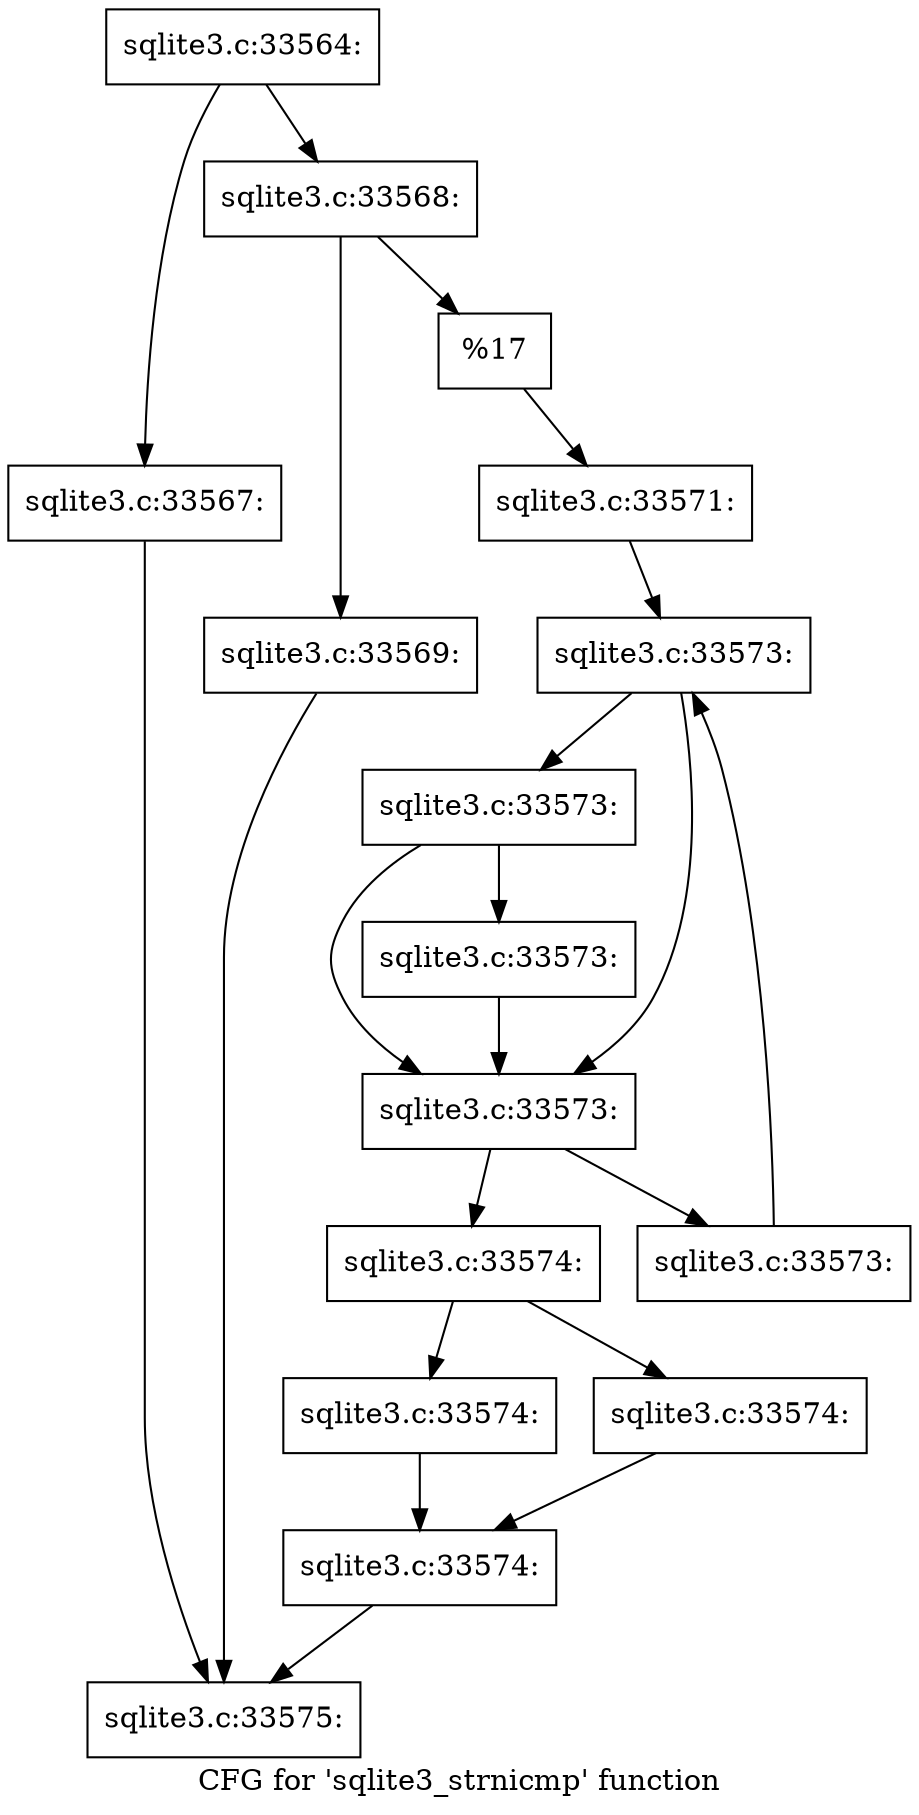 digraph "CFG for 'sqlite3_strnicmp' function" {
	label="CFG for 'sqlite3_strnicmp' function";

	Node0x55c0f557c340 [shape=record,label="{sqlite3.c:33564:}"];
	Node0x55c0f557c340 -> Node0x55c0f557daa0;
	Node0x55c0f557c340 -> Node0x55c0f557db40;
	Node0x55c0f557daa0 [shape=record,label="{sqlite3.c:33567:}"];
	Node0x55c0f557daa0 -> Node0x55c0f557c250;
	Node0x55c0f557db40 [shape=record,label="{sqlite3.c:33568:}"];
	Node0x55c0f557db40 -> Node0x55c0f557e350;
	Node0x55c0f557db40 -> Node0x55c0f557e3a0;
	Node0x55c0f557e350 [shape=record,label="{sqlite3.c:33569:}"];
	Node0x55c0f557e350 -> Node0x55c0f557c250;
	Node0x55c0f557e3a0 [shape=record,label="{%17}"];
	Node0x55c0f557e3a0 -> Node0x55c0f557daf0;
	Node0x55c0f557daf0 [shape=record,label="{sqlite3.c:33571:}"];
	Node0x55c0f557daf0 -> Node0x55c0f557ece0;
	Node0x55c0f557ece0 [shape=record,label="{sqlite3.c:33573:}"];
	Node0x55c0f557ece0 -> Node0x55c0f557ef60;
	Node0x55c0f557ece0 -> Node0x55c0f557eec0;
	Node0x55c0f557ef60 [shape=record,label="{sqlite3.c:33573:}"];
	Node0x55c0f557ef60 -> Node0x55c0f557ef10;
	Node0x55c0f557ef60 -> Node0x55c0f557eec0;
	Node0x55c0f557ef10 [shape=record,label="{sqlite3.c:33573:}"];
	Node0x55c0f557ef10 -> Node0x55c0f557eec0;
	Node0x55c0f557eec0 [shape=record,label="{sqlite3.c:33573:}"];
	Node0x55c0f557eec0 -> Node0x55c0f501e0d0;
	Node0x55c0f557eec0 -> Node0x55c0f557ee40;
	Node0x55c0f501e0d0 [shape=record,label="{sqlite3.c:33573:}"];
	Node0x55c0f501e0d0 -> Node0x55c0f557ece0;
	Node0x55c0f557ee40 [shape=record,label="{sqlite3.c:33574:}"];
	Node0x55c0f557ee40 -> Node0x55c0f5580860;
	Node0x55c0f557ee40 -> Node0x55c0f55808b0;
	Node0x55c0f5580860 [shape=record,label="{sqlite3.c:33574:}"];
	Node0x55c0f5580860 -> Node0x55c0f5580900;
	Node0x55c0f55808b0 [shape=record,label="{sqlite3.c:33574:}"];
	Node0x55c0f55808b0 -> Node0x55c0f5580900;
	Node0x55c0f5580900 [shape=record,label="{sqlite3.c:33574:}"];
	Node0x55c0f5580900 -> Node0x55c0f557c250;
	Node0x55c0f557c250 [shape=record,label="{sqlite3.c:33575:}"];
}
